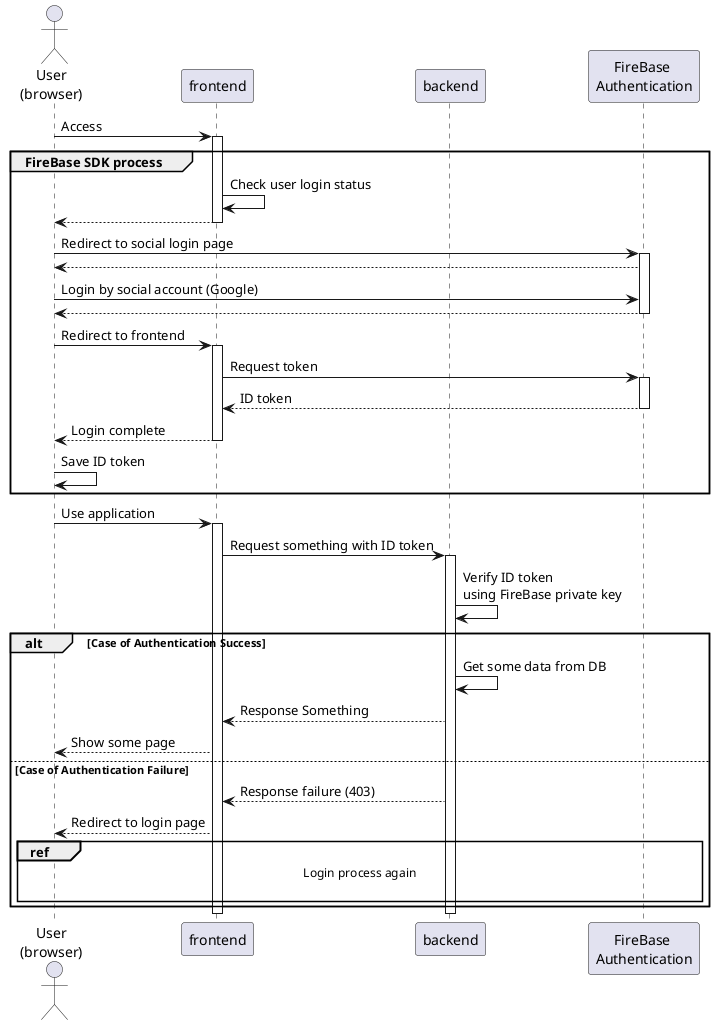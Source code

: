 @startuml Authentication

Actor "User\n(browser)" as user
participant "frontend" as fe
participant "backend" as be
participant "FireBase \nAuthentication" as auth

user -> fe: Access
group FireBase SDK process
    activate fe
        fe -> fe: Check user login status
        fe --> user: 
    deactivate
    user -> auth: Redirect to social login page
    activate auth
        auth --> user
        user -> auth: Login by social account (Google)
        auth --> user
    deactivate
    user -> fe: Redirect to frontend
    activate fe
        fe -> auth: Request token
        activate auth
            auth --> fe: ID token
        deactivate
        fe --> user: Login complete
    deactivate
    user -> user: Save ID token
end
user -> fe: Use application
activate fe
    fe -> be: Request something with ID token
    activate be
        be -> be: Verify ID token \nusing FireBase private key
        alt Case of Authentication Success
        be -> be: Get some data from DB
        be --> fe: Response Something
        fe --> user: Show some page
        
        else Case of Authentication Failure
        be --> fe: Response failure (403)
        fe --> user: Redirect to login page
        ref over user, auth: Login process again\n
        end
    deactivate
deactivate

@enduml